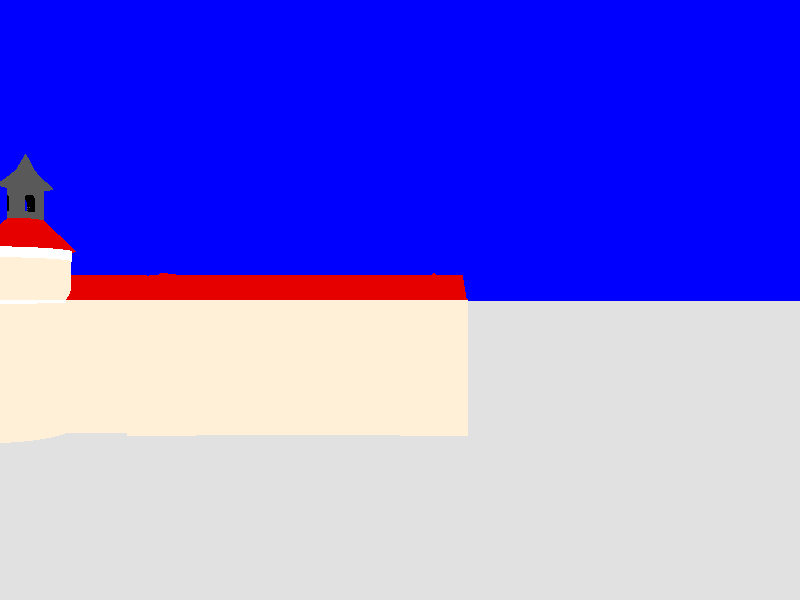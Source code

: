 #include "colors.inc"
#include "math.inc"

#declare cam = array[1]{
    camera {
        location <30,10,-50>
        look_at <30,10,0>
    }
}

global_settings { ambient_light <1,1,1> }

/*
    kamery
    0 - whatever
*/
camera {cam[0]}

//kolorki/tekstury
#declare c_wall = texture {pigment {rgb <1.000, 0.871, 0.678>}}
#declare c_wall_alt = texture {pigment {rgb <1, 1, 1>}}
#declare c_roof = texture {pigment {rgb <0.8, 0, 0>}} //todo
#declare c_metal = texture {pigment {rgb <0.1, 0.1, 0.1>}} //todo


sphere {<0,0,0>,10000 pigment {color Blue}}
light_source {
    <100,1250,-250>,
    White
}

plane {
    y, 0
    pigment {color Gray}
}

union {
    box {
        //random stuff behind
        <0,0,0>,<5,10,-5>
        texture {c_wall}
        translate <-2,0,1>
    }
    union {
        //tower 
        cylinder {
            <0,0,0>, <0,9.75,0>, 3 
            texture {c_wall}
        }
        cylinder {
            <0,9.75,0>, <0,10,0>, 3.01 
            texture {c_wall_alt}
        }
        difference {
            cylinder {
                <0,10,0>, <0,13,0>, 3 
                texture {c_wall}
            }
        }
        cylinder {
            <0,13,0>, <0,13.25,0>, 3.03 
            texture {c_wall_alt}
        }
        cone {
            <0,13.25,0>, 3.03
            <0,14,0>, 3.08
            texture {c_wall_alt}
        }
        cone {
            <0,13.75,0>, 3.33
            <0,16,0>, 1.2
            texture {c_roof}
        }
        difference {
            cylinder {
                <0,16,0>,
                <0,18.5,0>, 1.2
                open
                texture {c_metal}
            }
            #for (i,1,4,1)
                box {
                    <-15,16.5,-0.33>,<15,17.4,0.33>
                    rotate y*90*i+y*45
                }
                cylinder {
                    <-15,17.4,0>,<15,17.45,0>,0.33
                    rotate y*90*i+y*45
                }    
            #end
        }
        cone {
            <0,18.5,0>, 1.8
            <0,19.25,0>, 1
            texture {c_metal}
        }
        cone {
            <0,19.25,0>, 1
            <0,19.75,0>, 0.6
            texture {c_metal}
        }
        cone {
            <0,19.75,0>, 0.6
            <0,21,0>, 0
            texture {c_metal}
        }
        translate <2,0,-5>
    }
    union {
        //x-aligned walls
        union {
            box {
                <0,0,0>,<10,10,-5>
                texture {c_wall}
            }
            prism {
                0,10,4
                <0,0>,<0,5>,<2,2.5>,<0,0>
                texture {c_roof}
                rotate z*90
                rotate y*180
                translate y*10
            }
        }
        union {
            box {
                <0,0,1>,<5,10,-6>
                texture {c_wall}
            }
            prism {
                0,25,4
                <0,-1>,<0,5>,<2,2>,<0,-1>
                texture {c_roof}
                rotate z*90
                rotate y*180
                translate y*10
            }
            translate x*10
        }
        union {
            box {
                <0,0,1>,<15,10,-5.5>
                texture {c_wall}
            }
            prism {
                2,6,4
                <0,0>,<0,5>,<2,2.5>,<0,0>
                texture {c_roof}
                rotate z*90
                rotate y*270
                translate y*10
            }        
            translate x*15
        }
        union {
            box {
                <0,0,1>,<5,10,-6>
                texture {c_wall}
            }
            prism {
                2,6,4
                <0,0>,<0,5>,<2,2.5>,<0,0>
                texture {c_roof}
                rotate z*90
                rotate y*270
                translate y*10
                translate x*5
            }
            translate x*30
        }
    }
    union {
        //unaligned walls
        box {
            <0,0,0>,<15,8,5>
            texture {c_wall}
            rotate y*135
            translate <0,0,0>
        }
        box {
            <0,0,0>,<10,8,5.5>
            texture {c_wall}
            rotate y*125
            translate <15*cosd(-135),0,15*sind(-135)>
        }
        box {
            <0,0,0.5>,<6,8,5>
            texture {c_wall}
            rotate y*125
            translate <15*cosd(-135)+10*cosd(-125),0,15*sind(-135)+10*sind(-125)>
        }                            
        box {
            <0,0,-0.5>,<8,8,6>
            texture {c_wall}
            rotate y*125
            translate <15*cosd(-135)+16*cosd(-125),0,15*sind(-135)+16*sind(-125)>
        }
        translate <0,0,1>
    }
}